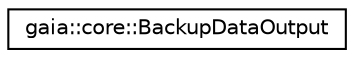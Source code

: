 digraph G
{
  edge [fontname="Helvetica",fontsize="10",labelfontname="Helvetica",labelfontsize="10"];
  node [fontname="Helvetica",fontsize="10",shape=record];
  rankdir=LR;
  Node1 [label="gaia::core::BackupDataOutput",height=0.2,width=0.4,color="black", fillcolor="white", style="filled",URL="$d2/dd1/classgaia_1_1core_1_1_backup_data_output.html"];
}
